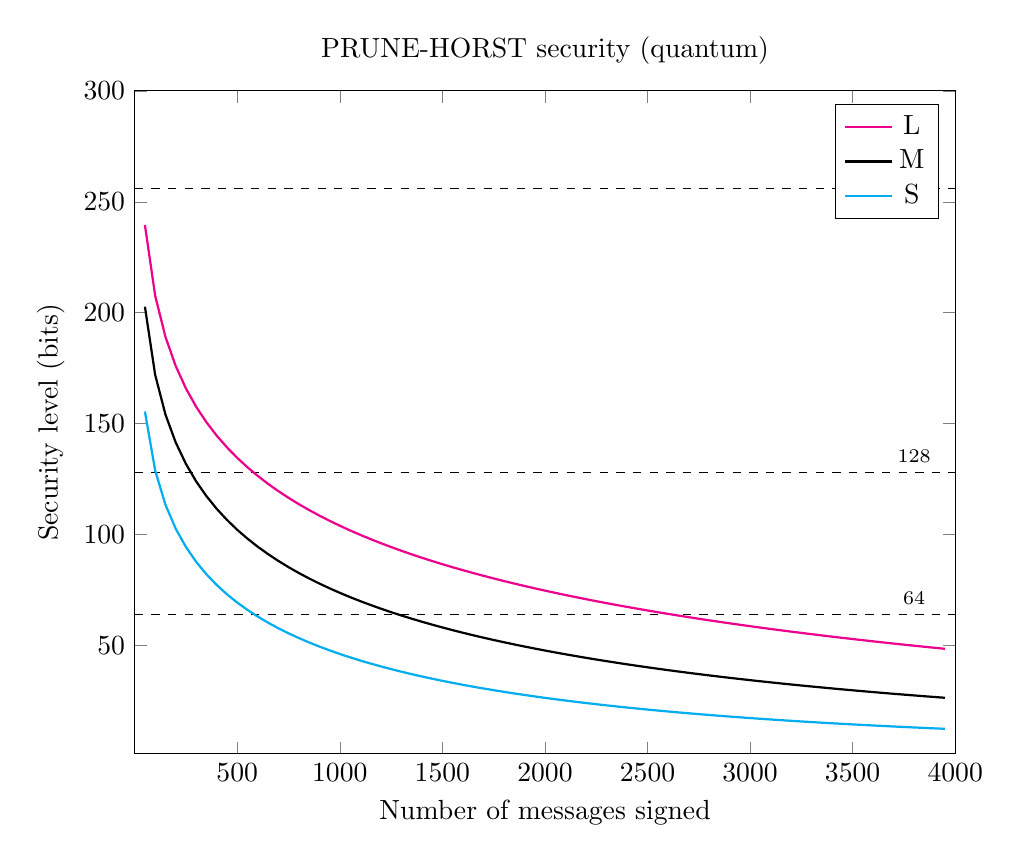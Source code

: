
\begin{tikzpicture}
  \begin{axis}[title=PRUNE-HORST security (quantum),
    width=12cm,
    height=10cm,
    xlabel=Number of messages signed,
    ylabel=Security level (bits),
    ytick distance=50,
    xtick distance=500,
    xmin=1,
    xmax=4000,
    ymin=1,
    ymax=300,
    x tick label style={
      /pgf/number format/.cd,
      set thousands separator={}
    }
  ]

\addplot[dashed,domain=1:4000,forget plot] {64};
\node[above] at (axis cs:3800,64){\scriptsize 64};

\addplot[dashed,domain=1:4000,forget plot] {128};
\node[above] at (axis cs:3800,128){\scriptsize 128};

\addplot[dashed,domain=1:4000,forget plot] {256};
\node[above] at (axis cs:3800,256){\scriptsize 256};
\addplot[magenta,thick] table {
x y
50 239.537
100 207.678
150 189.1
200 175.959
250 165.798
300 157.521
350 150.544
400 144.519
450 139.221
500 134.497
550 130.236
600 126.358
650 122.802
700 119.52
750 116.473
800 113.632
850 110.972
900 108.472
950 106.114
1000 103.884
1050 101.769
1100 99.76
1150 97.845
1200 96.018
1250 94.271
1300 92.597
1350 90.992
1400 89.45
1450 87.967
1500 86.538
1550 85.161
1600 83.832
1650 82.547
1700 81.305
1750 80.103
1800 78.938
1850 77.809
1900 76.713
1950 75.649
2000 74.616
2050 73.611
2100 72.633
2150 71.682
2200 70.755
2250 69.852
2300 68.972
2350 68.113
2400 67.275
2450 66.457
2500 65.659
2550 64.878
2600 64.115
2650 63.369
2700 62.639
2750 61.925
2800 61.226
2850 60.542
2900 59.872
2950 59.215
3000 58.572
3050 57.941
3100 57.322
3150 56.715
3200 56.12
3250 55.536
3300 54.963
3350 54.4
3400 53.847
3450 53.304
3500 52.771
3550 52.247
3600 51.732
3650 51.226
3700 50.728
3750 50.239
3800 49.757
3850 49.284
3900 48.818
3950 48.359
};
\addlegendentry{L};

\addplot[black,thick] table {
x y
50 202.679
100 171.942
150 154.072
200 141.468
250 131.75
300 123.858
350 117.225
400 111.513
450 106.506
500 102.053
550 98.049
600 94.416
650 91.095
700 88.038
750 85.209
800 82.579
850 80.123
900 77.822
950 75.659
1000 73.619
1050 71.691
1100 69.864
1150 68.128
1200 66.477
1250 64.903
1300 63.4
1350 61.963
1400 60.587
1450 59.267
1500 58.0
1550 56.782
1600 55.61
1650 54.481
1700 53.393
1750 52.343
1800 51.329
1850 50.35
1900 49.402
1950 48.485
2000 47.596
2050 46.735
2100 45.9
2150 45.09
2200 44.304
2250 43.54
2300 42.798
2350 42.077
2400 41.375
2450 40.692
2500 40.027
2550 39.38
2600 38.749
2650 38.135
2700 37.535
2750 36.951
2800 36.381
2850 35.825
2900 35.281
2950 34.751
3000 34.233
3050 33.727
3100 33.232
3150 32.749
3200 32.276
3250 31.814
3300 31.362
3350 30.92
3400 30.487
3450 30.063
3500 29.648
3550 29.242
3600 28.844
3650 28.454
3700 28.072
3750 27.698
3800 27.331
3850 26.972
3900 26.619
3950 26.273
};
\addlegendentry{M};

\addplot[cyan,thick] table {
x y
50 155.389
100 128.788
150 113.392
200 102.582
250 94.285
300 87.577
350 81.965
400 77.154
450 72.956
500 69.24
550 65.914
600 62.91
650 60.176
700 57.672
750 55.366
800 53.232
850 51.249
900 49.399
950 47.669
1000 46.046
1050 44.518
1100 43.078
1150 41.716
1200 40.428
1250 39.205
1300 38.044
1350 36.938
1400 35.885
1450 34.881
1500 33.921
1550 33.003
1600 32.124
1650 31.283
1700 30.475
1750 29.7
1800 28.955
1850 28.24
1900 27.551
1950 26.888
2000 26.249
2050 25.633
2100 25.039
2150 24.466
2200 23.913
2250 23.378
2300 22.861
2350 22.362
2400 21.878
2450 21.411
2500 20.958
2550 20.519
2600 20.095
2650 19.683
2700 19.284
2750 18.897
2800 18.521
2850 18.157
2900 17.803
2950 17.46
3000 17.126
3050 16.802
3100 16.488
3150 16.182
3200 15.884
3250 15.595
3300 15.314
3350 15.041
3400 14.775
3450 14.516
3500 14.264
3550 14.019
3600 13.78
3650 13.548
3700 13.321
3750 13.101
3800 12.886
3850 12.677
3900 12.473
3950 12.274
};
\addlegendentry{S};


  \end{axis}
\end{tikzpicture}

